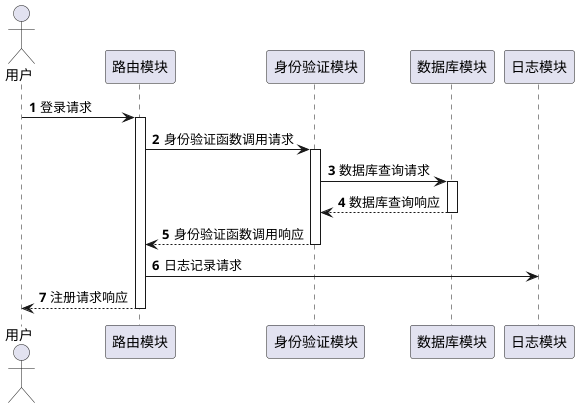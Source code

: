 @startuml
'https://plantuml.com/sequence-diagram

autonumber

actor 用户 as general
participant 路由模块 as router
participant 身份验证模块 as validate
participant 数据库模块 as database
participant 日志模块 as log



general -> router++: 登录请求
router -> validate++: 身份验证函数调用请求
validate -> database++: 数据库查询请求
database --> validate--: 数据库查询响应
validate --> router--: 身份验证函数调用响应
router -> log: 日志记录请求
router ---> general--: 注册请求响应
@enduml